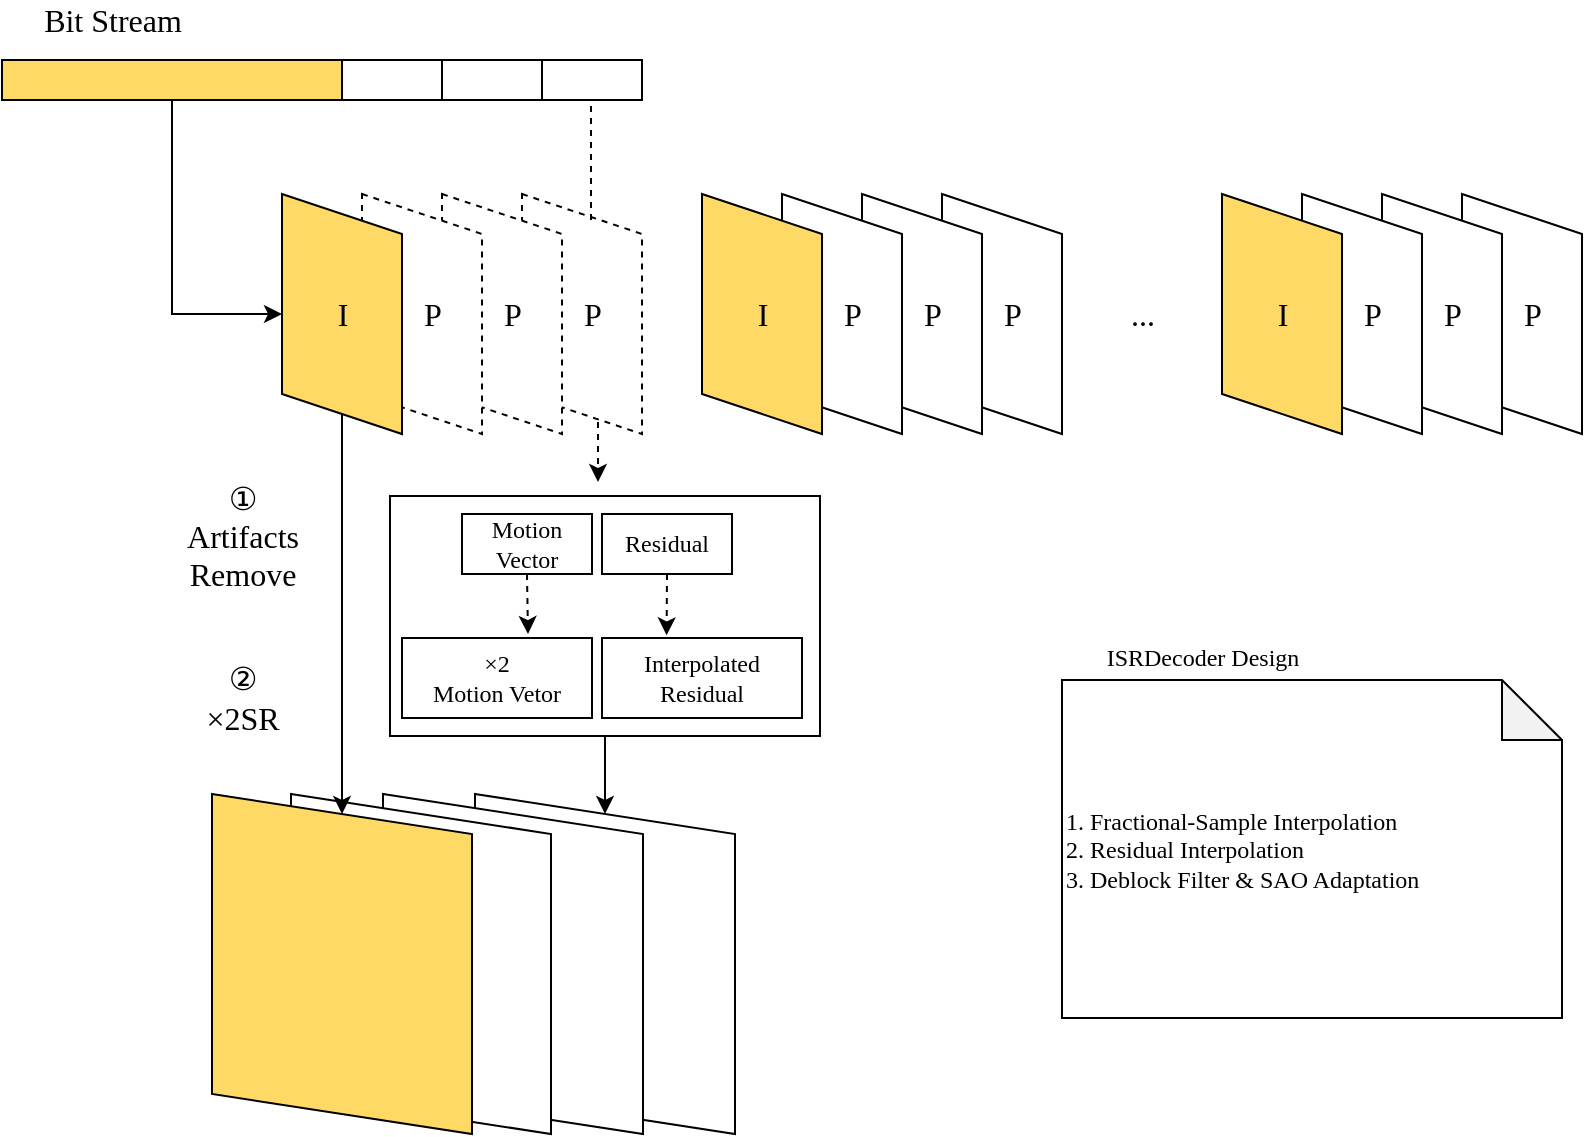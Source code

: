 <mxfile version="18.0.3" type="github">
  <diagram id="pCQRFxpyoTq6nAkenusv" name="Page-1">
    <mxGraphModel dx="1782" dy="1870" grid="1" gridSize="10" guides="1" tooltips="1" connect="1" arrows="1" fold="1" page="1" pageScale="1" pageWidth="827" pageHeight="1169" background="#ffffff" math="0" shadow="0">
      <root>
        <mxCell id="0" />
        <mxCell id="1" parent="0" />
        <mxCell id="L7ItGJBqRo02B6cRfJcL-1" value="" style="shape=parallelogram;perimeter=parallelogramPerimeter;whiteSpace=wrap;html=1;fixedSize=1;rotation=90;dashed=1;" vertex="1" parent="1">
          <mxGeometry x="170" y="110" width="120" height="60" as="geometry" />
        </mxCell>
        <mxCell id="L7ItGJBqRo02B6cRfJcL-2" value="" style="shape=parallelogram;perimeter=parallelogramPerimeter;whiteSpace=wrap;html=1;fixedSize=1;rotation=90;dashed=1;" vertex="1" parent="1">
          <mxGeometry x="130" y="110" width="120" height="60" as="geometry" />
        </mxCell>
        <mxCell id="L7ItGJBqRo02B6cRfJcL-3" value="" style="shape=parallelogram;perimeter=parallelogramPerimeter;whiteSpace=wrap;html=1;fixedSize=1;rotation=90;dashed=1;" vertex="1" parent="1">
          <mxGeometry x="90" y="110" width="120" height="60" as="geometry" />
        </mxCell>
        <mxCell id="L7ItGJBqRo02B6cRfJcL-4" value="" style="shape=parallelogram;perimeter=parallelogramPerimeter;whiteSpace=wrap;html=1;fixedSize=1;rotation=90;fillColor=#FFD966;" vertex="1" parent="1">
          <mxGeometry x="50" y="110" width="120" height="60" as="geometry" />
        </mxCell>
        <mxCell id="L7ItGJBqRo02B6cRfJcL-5" value="I" style="text;html=1;resizable=0;autosize=1;align=center;verticalAlign=middle;points=[];fillColor=none;strokeColor=none;rounded=0;fontFamily=Lucida Console;fontSize=16;" vertex="1" parent="1">
          <mxGeometry x="95" y="130" width="30" height="20" as="geometry" />
        </mxCell>
        <mxCell id="L7ItGJBqRo02B6cRfJcL-6" value="P" style="text;html=1;resizable=0;autosize=1;align=center;verticalAlign=middle;points=[];fillColor=none;strokeColor=none;rounded=0;fontFamily=Lucida Console;fontSize=16;" vertex="1" parent="1">
          <mxGeometry x="140" y="130" width="30" height="20" as="geometry" />
        </mxCell>
        <mxCell id="L7ItGJBqRo02B6cRfJcL-7" value="P" style="text;html=1;resizable=0;autosize=1;align=center;verticalAlign=middle;points=[];fillColor=none;strokeColor=none;rounded=0;fontFamily=Lucida Console;fontSize=16;" vertex="1" parent="1">
          <mxGeometry x="180" y="130" width="30" height="20" as="geometry" />
        </mxCell>
        <mxCell id="L7ItGJBqRo02B6cRfJcL-8" value="P" style="text;html=1;resizable=0;autosize=1;align=center;verticalAlign=middle;points=[];fillColor=none;strokeColor=none;rounded=0;fontFamily=Lucida Console;fontSize=16;" vertex="1" parent="1">
          <mxGeometry x="220" y="130" width="30" height="20" as="geometry" />
        </mxCell>
        <mxCell id="L7ItGJBqRo02B6cRfJcL-9" value="" style="shape=parallelogram;perimeter=parallelogramPerimeter;whiteSpace=wrap;html=1;fixedSize=1;rotation=90;" vertex="1" parent="1">
          <mxGeometry x="380" y="110" width="120" height="60" as="geometry" />
        </mxCell>
        <mxCell id="L7ItGJBqRo02B6cRfJcL-10" value="" style="shape=parallelogram;perimeter=parallelogramPerimeter;whiteSpace=wrap;html=1;fixedSize=1;rotation=90;" vertex="1" parent="1">
          <mxGeometry x="340" y="110" width="120" height="60" as="geometry" />
        </mxCell>
        <mxCell id="L7ItGJBqRo02B6cRfJcL-11" value="" style="shape=parallelogram;perimeter=parallelogramPerimeter;whiteSpace=wrap;html=1;fixedSize=1;rotation=90;" vertex="1" parent="1">
          <mxGeometry x="300" y="110" width="120" height="60" as="geometry" />
        </mxCell>
        <mxCell id="L7ItGJBqRo02B6cRfJcL-12" value="" style="shape=parallelogram;perimeter=parallelogramPerimeter;whiteSpace=wrap;html=1;fixedSize=1;rotation=90;fillColor=#FFD966;" vertex="1" parent="1">
          <mxGeometry x="260" y="110" width="120" height="60" as="geometry" />
        </mxCell>
        <mxCell id="L7ItGJBqRo02B6cRfJcL-13" value="I" style="text;html=1;resizable=0;autosize=1;align=center;verticalAlign=middle;points=[];fillColor=none;strokeColor=none;rounded=0;fontFamily=Lucida Console;fontSize=16;" vertex="1" parent="1">
          <mxGeometry x="305" y="130" width="30" height="20" as="geometry" />
        </mxCell>
        <mxCell id="L7ItGJBqRo02B6cRfJcL-14" value="P" style="text;html=1;resizable=0;autosize=1;align=center;verticalAlign=middle;points=[];fillColor=none;strokeColor=none;rounded=0;fontFamily=Lucida Console;fontSize=16;" vertex="1" parent="1">
          <mxGeometry x="350" y="130" width="30" height="20" as="geometry" />
        </mxCell>
        <mxCell id="L7ItGJBqRo02B6cRfJcL-15" value="P" style="text;html=1;resizable=0;autosize=1;align=center;verticalAlign=middle;points=[];fillColor=none;strokeColor=none;rounded=0;fontFamily=Lucida Console;fontSize=16;" vertex="1" parent="1">
          <mxGeometry x="390" y="130" width="30" height="20" as="geometry" />
        </mxCell>
        <mxCell id="L7ItGJBqRo02B6cRfJcL-16" value="P" style="text;html=1;resizable=0;autosize=1;align=center;verticalAlign=middle;points=[];fillColor=none;strokeColor=none;rounded=0;fontFamily=Lucida Console;fontSize=16;" vertex="1" parent="1">
          <mxGeometry x="430" y="130" width="30" height="20" as="geometry" />
        </mxCell>
        <mxCell id="L7ItGJBqRo02B6cRfJcL-17" value="" style="shape=parallelogram;perimeter=parallelogramPerimeter;whiteSpace=wrap;html=1;fixedSize=1;rotation=90;" vertex="1" parent="1">
          <mxGeometry x="640" y="110" width="120" height="60" as="geometry" />
        </mxCell>
        <mxCell id="L7ItGJBqRo02B6cRfJcL-18" value="" style="shape=parallelogram;perimeter=parallelogramPerimeter;whiteSpace=wrap;html=1;fixedSize=1;rotation=90;" vertex="1" parent="1">
          <mxGeometry x="600" y="110" width="120" height="60" as="geometry" />
        </mxCell>
        <mxCell id="L7ItGJBqRo02B6cRfJcL-19" value="" style="shape=parallelogram;perimeter=parallelogramPerimeter;whiteSpace=wrap;html=1;fixedSize=1;rotation=90;" vertex="1" parent="1">
          <mxGeometry x="560" y="110" width="120" height="60" as="geometry" />
        </mxCell>
        <mxCell id="L7ItGJBqRo02B6cRfJcL-20" value="" style="shape=parallelogram;perimeter=parallelogramPerimeter;whiteSpace=wrap;html=1;fixedSize=1;rotation=90;fillColor=#FFD966;" vertex="1" parent="1">
          <mxGeometry x="520" y="110" width="120" height="60" as="geometry" />
        </mxCell>
        <mxCell id="L7ItGJBqRo02B6cRfJcL-21" value="I" style="text;html=1;resizable=0;autosize=1;align=center;verticalAlign=middle;points=[];fillColor=none;strokeColor=none;rounded=0;fontFamily=Lucida Console;fontSize=16;" vertex="1" parent="1">
          <mxGeometry x="565" y="130" width="30" height="20" as="geometry" />
        </mxCell>
        <mxCell id="L7ItGJBqRo02B6cRfJcL-22" value="P" style="text;html=1;resizable=0;autosize=1;align=center;verticalAlign=middle;points=[];fillColor=none;strokeColor=none;rounded=0;fontFamily=Lucida Console;fontSize=16;" vertex="1" parent="1">
          <mxGeometry x="610" y="130" width="30" height="20" as="geometry" />
        </mxCell>
        <mxCell id="L7ItGJBqRo02B6cRfJcL-23" value="P" style="text;html=1;resizable=0;autosize=1;align=center;verticalAlign=middle;points=[];fillColor=none;strokeColor=none;rounded=0;fontFamily=Lucida Console;fontSize=16;" vertex="1" parent="1">
          <mxGeometry x="650" y="130" width="30" height="20" as="geometry" />
        </mxCell>
        <mxCell id="L7ItGJBqRo02B6cRfJcL-24" value="P" style="text;html=1;resizable=0;autosize=1;align=center;verticalAlign=middle;points=[];fillColor=none;strokeColor=none;rounded=0;fontFamily=Lucida Console;fontSize=16;" vertex="1" parent="1">
          <mxGeometry x="690" y="130" width="30" height="20" as="geometry" />
        </mxCell>
        <mxCell id="L7ItGJBqRo02B6cRfJcL-25" value="..." style="text;html=1;resizable=0;autosize=1;align=center;verticalAlign=middle;points=[];fillColor=none;strokeColor=none;rounded=0;fontFamily=Lucida Console;fontSize=16;" vertex="1" parent="1">
          <mxGeometry x="490" y="130" width="40" height="20" as="geometry" />
        </mxCell>
        <mxCell id="L7ItGJBqRo02B6cRfJcL-27" value="" style="edgeStyle=elbowEdgeStyle;elbow=horizontal;endArrow=classic;html=1;rounded=0;fontFamily=Lucida Console;fontSize=16;exitX=0.5;exitY=1;exitDx=0;exitDy=0;entryX=0.5;entryY=1;entryDx=0;entryDy=0;" edge="1" parent="1" source="L7ItGJBqRo02B6cRfJcL-34" target="L7ItGJBqRo02B6cRfJcL-4">
          <mxGeometry width="50" height="50" relative="1" as="geometry">
            <mxPoint x="110" y="310" as="sourcePoint" />
            <mxPoint x="-10" y="480" as="targetPoint" />
            <Array as="points">
              <mxPoint x="25" y="130" />
              <mxPoint x="20" y="300" />
            </Array>
          </mxGeometry>
        </mxCell>
        <mxCell id="L7ItGJBqRo02B6cRfJcL-29" value="②&lt;br&gt;×2SR" style="text;html=1;resizable=0;autosize=1;align=center;verticalAlign=middle;points=[];fillColor=none;strokeColor=none;rounded=0;fontFamily=Lucida Console;fontSize=16;" vertex="1" parent="1">
          <mxGeometry x="35" y="312" width="50" height="40" as="geometry" />
        </mxCell>
        <mxCell id="L7ItGJBqRo02B6cRfJcL-33" value="Residual" style="rounded=0;whiteSpace=wrap;html=1;fontFamily=Lucida Console;fontSize=12;fillColor=#FFFFFF;" vertex="1" parent="1">
          <mxGeometry x="240" y="240" width="65" height="30" as="geometry" />
        </mxCell>
        <mxCell id="L7ItGJBqRo02B6cRfJcL-34" value="" style="rounded=0;whiteSpace=wrap;html=1;fontFamily=Lucida Console;fontSize=16;fillColor=#FFD966;" vertex="1" parent="1">
          <mxGeometry x="-60" y="13" width="170" height="20" as="geometry" />
        </mxCell>
        <mxCell id="L7ItGJBqRo02B6cRfJcL-35" value="" style="rounded=0;whiteSpace=wrap;html=1;fontFamily=Lucida Console;fontSize=16;fillColor=#FFFFFF;" vertex="1" parent="1">
          <mxGeometry x="110" y="13" width="50" height="20" as="geometry" />
        </mxCell>
        <mxCell id="L7ItGJBqRo02B6cRfJcL-37" value="" style="rounded=0;whiteSpace=wrap;html=1;fontFamily=Lucida Console;fontSize=16;fillColor=#FFFFFF;" vertex="1" parent="1">
          <mxGeometry x="160" y="13" width="50" height="20" as="geometry" />
        </mxCell>
        <mxCell id="L7ItGJBqRo02B6cRfJcL-38" value="" style="rounded=0;whiteSpace=wrap;html=1;fontFamily=Lucida Console;fontSize=16;fillColor=#FFFFFF;" vertex="1" parent="1">
          <mxGeometry x="210" y="13" width="50" height="20" as="geometry" />
        </mxCell>
        <mxCell id="L7ItGJBqRo02B6cRfJcL-39" value="Bit Stream" style="text;html=1;resizable=0;autosize=1;align=center;verticalAlign=middle;points=[];fillColor=none;strokeColor=none;rounded=0;fontFamily=Lucida Console;fontSize=16;" vertex="1" parent="1">
          <mxGeometry x="-60" y="-17" width="110" height="20" as="geometry" />
        </mxCell>
        <mxCell id="L7ItGJBqRo02B6cRfJcL-42" value="Motion&lt;br style=&quot;font-size: 12px;&quot;&gt;Vector" style="rounded=0;whiteSpace=wrap;html=1;fontFamily=Lucida Console;fontSize=12;fillColor=#FFFFFF;" vertex="1" parent="1">
          <mxGeometry x="170" y="240" width="65" height="30" as="geometry" />
        </mxCell>
        <mxCell id="L7ItGJBqRo02B6cRfJcL-43" value="" style="endArrow=none;html=1;rounded=0;fontFamily=Lucida Console;fontSize=12;dashed=1;" edge="1" parent="1">
          <mxGeometry width="50" height="50" relative="1" as="geometry">
            <mxPoint x="234.5" y="93" as="sourcePoint" />
            <mxPoint x="234.5" y="33" as="targetPoint" />
          </mxGeometry>
        </mxCell>
        <mxCell id="L7ItGJBqRo02B6cRfJcL-44" value="" style="endArrow=classic;html=1;rounded=0;fontFamily=Lucida Console;fontSize=12;dashed=1;" edge="1" parent="1">
          <mxGeometry width="50" height="50" relative="1" as="geometry">
            <mxPoint x="238" y="194" as="sourcePoint" />
            <mxPoint x="238" y="224" as="targetPoint" />
          </mxGeometry>
        </mxCell>
        <mxCell id="L7ItGJBqRo02B6cRfJcL-47" value="" style="rounded=0;whiteSpace=wrap;html=1;fontFamily=Lucida Console;fontSize=12;fillColor=none;" vertex="1" parent="1">
          <mxGeometry x="134" y="231" width="215" height="120" as="geometry" />
        </mxCell>
        <mxCell id="L7ItGJBqRo02B6cRfJcL-48" value="Interpolated&lt;br&gt;Residual" style="rounded=0;whiteSpace=wrap;html=1;fontFamily=Lucida Console;fontSize=12;fillColor=#FFFFFF;" vertex="1" parent="1">
          <mxGeometry x="240" y="302" width="100" height="40" as="geometry" />
        </mxCell>
        <mxCell id="L7ItGJBqRo02B6cRfJcL-49" value="×2&lt;br&gt;Motion Vetor" style="rounded=0;whiteSpace=wrap;html=1;fontFamily=Lucida Console;fontSize=12;fillColor=#FFFFFF;" vertex="1" parent="1">
          <mxGeometry x="140" y="302" width="95" height="40" as="geometry" />
        </mxCell>
        <mxCell id="L7ItGJBqRo02B6cRfJcL-50" value="" style="endArrow=classic;html=1;rounded=0;dashed=1;fontFamily=Lucida Console;fontSize=12;exitX=0.5;exitY=1;exitDx=0;exitDy=0;" edge="1" parent="1" source="L7ItGJBqRo02B6cRfJcL-42">
          <mxGeometry width="50" height="50" relative="1" as="geometry">
            <mxPoint x="280" y="470" as="sourcePoint" />
            <mxPoint x="203" y="300" as="targetPoint" />
          </mxGeometry>
        </mxCell>
        <mxCell id="L7ItGJBqRo02B6cRfJcL-51" value="" style="endArrow=classic;html=1;rounded=0;dashed=1;fontFamily=Lucida Console;fontSize=12;exitX=0.5;exitY=1;exitDx=0;exitDy=0;entryX=0.323;entryY=-0.033;entryDx=0;entryDy=0;entryPerimeter=0;" edge="1" parent="1" source="L7ItGJBqRo02B6cRfJcL-33" target="L7ItGJBqRo02B6cRfJcL-48">
          <mxGeometry width="50" height="50" relative="1" as="geometry">
            <mxPoint x="212.5" y="280" as="sourcePoint" />
            <mxPoint x="213" y="310" as="targetPoint" />
          </mxGeometry>
        </mxCell>
        <mxCell id="L7ItGJBqRo02B6cRfJcL-54" value="" style="shape=parallelogram;perimeter=parallelogramPerimeter;whiteSpace=wrap;html=1;fixedSize=1;rotation=90;fillColor=#FFFFFF;" vertex="1" parent="1">
          <mxGeometry x="156.5" y="400" width="170" height="130" as="geometry" />
        </mxCell>
        <mxCell id="L7ItGJBqRo02B6cRfJcL-55" value="" style="shape=parallelogram;perimeter=parallelogramPerimeter;whiteSpace=wrap;html=1;fixedSize=1;rotation=90;fillColor=#FFFFFF;" vertex="1" parent="1">
          <mxGeometry x="110.5" y="400" width="170" height="130" as="geometry" />
        </mxCell>
        <mxCell id="L7ItGJBqRo02B6cRfJcL-56" value="" style="shape=parallelogram;perimeter=parallelogramPerimeter;whiteSpace=wrap;html=1;fixedSize=1;rotation=90;fillColor=#FFFFFF;" vertex="1" parent="1">
          <mxGeometry x="64.5" y="400" width="170" height="130" as="geometry" />
        </mxCell>
        <mxCell id="L7ItGJBqRo02B6cRfJcL-57" value="" style="shape=parallelogram;perimeter=parallelogramPerimeter;whiteSpace=wrap;html=1;fixedSize=1;rotation=90;fillColor=#FFD966;" vertex="1" parent="1">
          <mxGeometry x="25" y="400" width="170" height="130" as="geometry" />
        </mxCell>
        <mxCell id="L7ItGJBqRo02B6cRfJcL-58" value="" style="endArrow=classic;html=1;rounded=0;fontFamily=Lucida Console;fontSize=12;exitX=1;exitY=0.5;exitDx=0;exitDy=0;" edge="1" parent="1" source="L7ItGJBqRo02B6cRfJcL-4" target="L7ItGJBqRo02B6cRfJcL-57">
          <mxGeometry width="50" height="50" relative="1" as="geometry">
            <mxPoint x="20" y="330" as="sourcePoint" />
            <mxPoint x="70" y="280" as="targetPoint" />
          </mxGeometry>
        </mxCell>
        <mxCell id="L7ItGJBqRo02B6cRfJcL-59" value="" style="endArrow=classic;html=1;rounded=0;fontFamily=Lucida Console;fontSize=12;entryX=0;entryY=0.5;entryDx=0;entryDy=0;exitX=0.5;exitY=1;exitDx=0;exitDy=0;" edge="1" parent="1" source="L7ItGJBqRo02B6cRfJcL-47" target="L7ItGJBqRo02B6cRfJcL-54">
          <mxGeometry width="50" height="50" relative="1" as="geometry">
            <mxPoint x="241" y="360" as="sourcePoint" />
            <mxPoint x="340" y="210" as="targetPoint" />
          </mxGeometry>
        </mxCell>
        <mxCell id="L7ItGJBqRo02B6cRfJcL-60" value="①&lt;br&gt;Artifacts&lt;br&gt;Remove" style="text;html=1;resizable=0;autosize=1;align=center;verticalAlign=middle;points=[];fillColor=none;strokeColor=none;rounded=0;fontFamily=Lucida Console;fontSize=16;" vertex="1" parent="1">
          <mxGeometry x="10" y="221" width="100" height="60" as="geometry" />
        </mxCell>
        <mxCell id="L7ItGJBqRo02B6cRfJcL-62" value="1. Fractional-Sample Interpolation&lt;br&gt;2. Residual Interpolation&lt;br&gt;&lt;div style=&quot;&quot;&gt;&lt;span style=&quot;background-color: initial;&quot;&gt;3. Deblock Filter &amp;amp; SAO Adaptation&lt;/span&gt;&lt;/div&gt;" style="shape=note;whiteSpace=wrap;html=1;backgroundOutline=1;darkOpacity=0.05;fontFamily=Lucida Console;fontSize=12;fillColor=#FFFFFF;align=left;" vertex="1" parent="1">
          <mxGeometry x="470" y="323" width="250" height="169" as="geometry" />
        </mxCell>
        <mxCell id="L7ItGJBqRo02B6cRfJcL-63" value="&lt;span style=&quot;&quot;&gt;ISRDecoder Design&lt;/span&gt;" style="text;html=1;resizable=0;autosize=1;align=center;verticalAlign=middle;points=[];fillColor=none;strokeColor=none;rounded=0;fontFamily=Lucida Console;fontSize=12;" vertex="1" parent="1">
          <mxGeometry x="470" y="302" width="140" height="20" as="geometry" />
        </mxCell>
      </root>
    </mxGraphModel>
  </diagram>
</mxfile>
